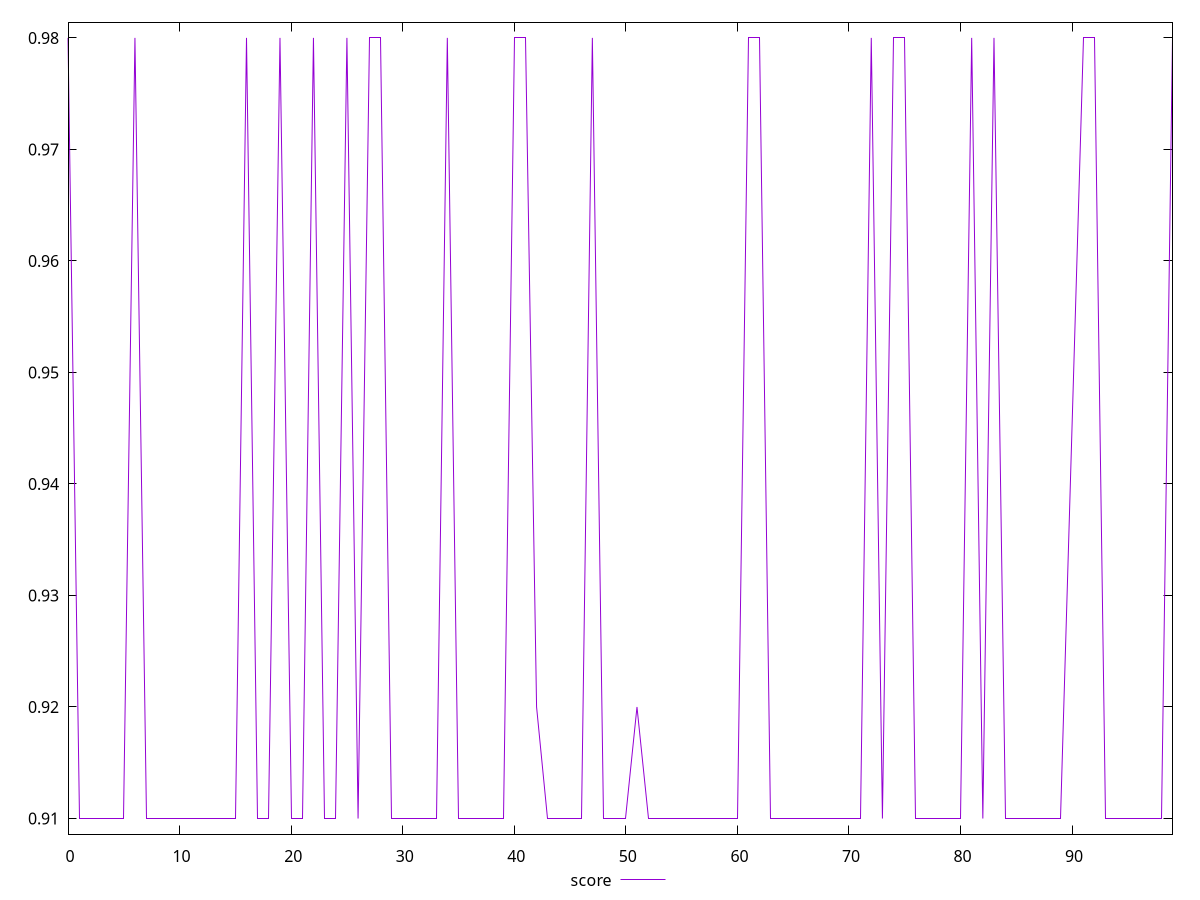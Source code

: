 reset

$score <<EOF
0 0.98
1 0.91
2 0.91
3 0.91
4 0.91
5 0.91
6 0.98
7 0.91
8 0.91
9 0.91
10 0.91
11 0.91
12 0.91
13 0.91
14 0.91
15 0.91
16 0.98
17 0.91
18 0.91
19 0.98
20 0.91
21 0.91
22 0.98
23 0.91
24 0.91
25 0.98
26 0.91
27 0.98
28 0.98
29 0.91
30 0.91
31 0.91
32 0.91
33 0.91
34 0.98
35 0.91
36 0.91
37 0.91
38 0.91
39 0.91
40 0.98
41 0.98
42 0.92
43 0.91
44 0.91
45 0.91
46 0.91
47 0.98
48 0.91
49 0.91
50 0.91
51 0.92
52 0.91
53 0.91
54 0.91
55 0.91
56 0.91
57 0.91
58 0.91
59 0.91
60 0.91
61 0.98
62 0.98
63 0.91
64 0.91
65 0.91
66 0.91
67 0.91
68 0.91
69 0.91
70 0.91
71 0.91
72 0.98
73 0.91
74 0.98
75 0.98
76 0.91
77 0.91
78 0.91
79 0.91
80 0.91
81 0.98
82 0.91
83 0.98
84 0.91
85 0.91
86 0.91
87 0.91
88 0.91
89 0.91
91 0.98
92 0.98
93 0.91
94 0.91
95 0.91
96 0.91
97 0.91
98 0.91
99 0.98
EOF

set key outside below
set xrange [0:99]
set yrange [0.9086000000000001:0.9813999999999999]
set trange [0.9086000000000001:0.9813999999999999]
set terminal svg size 640, 500 enhanced background rgb 'white'
set output "report/report_00029_2021-02-24T13-36-40.390Z/dom-size/samples/card/score/values.svg"

plot $score title "score" with line

reset
